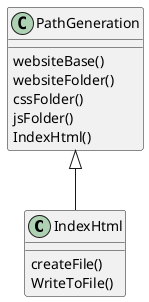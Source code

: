 @startuml
'https://plantuml.com/class-diagram

class IndexHtml{
createFile()
WriteToFile()
}
class PathGeneration{
websiteBase()
websiteFolder()
cssFolder()
jsFolder()
IndexHtml()
}


PathGeneration <|-- IndexHtml




@enduml